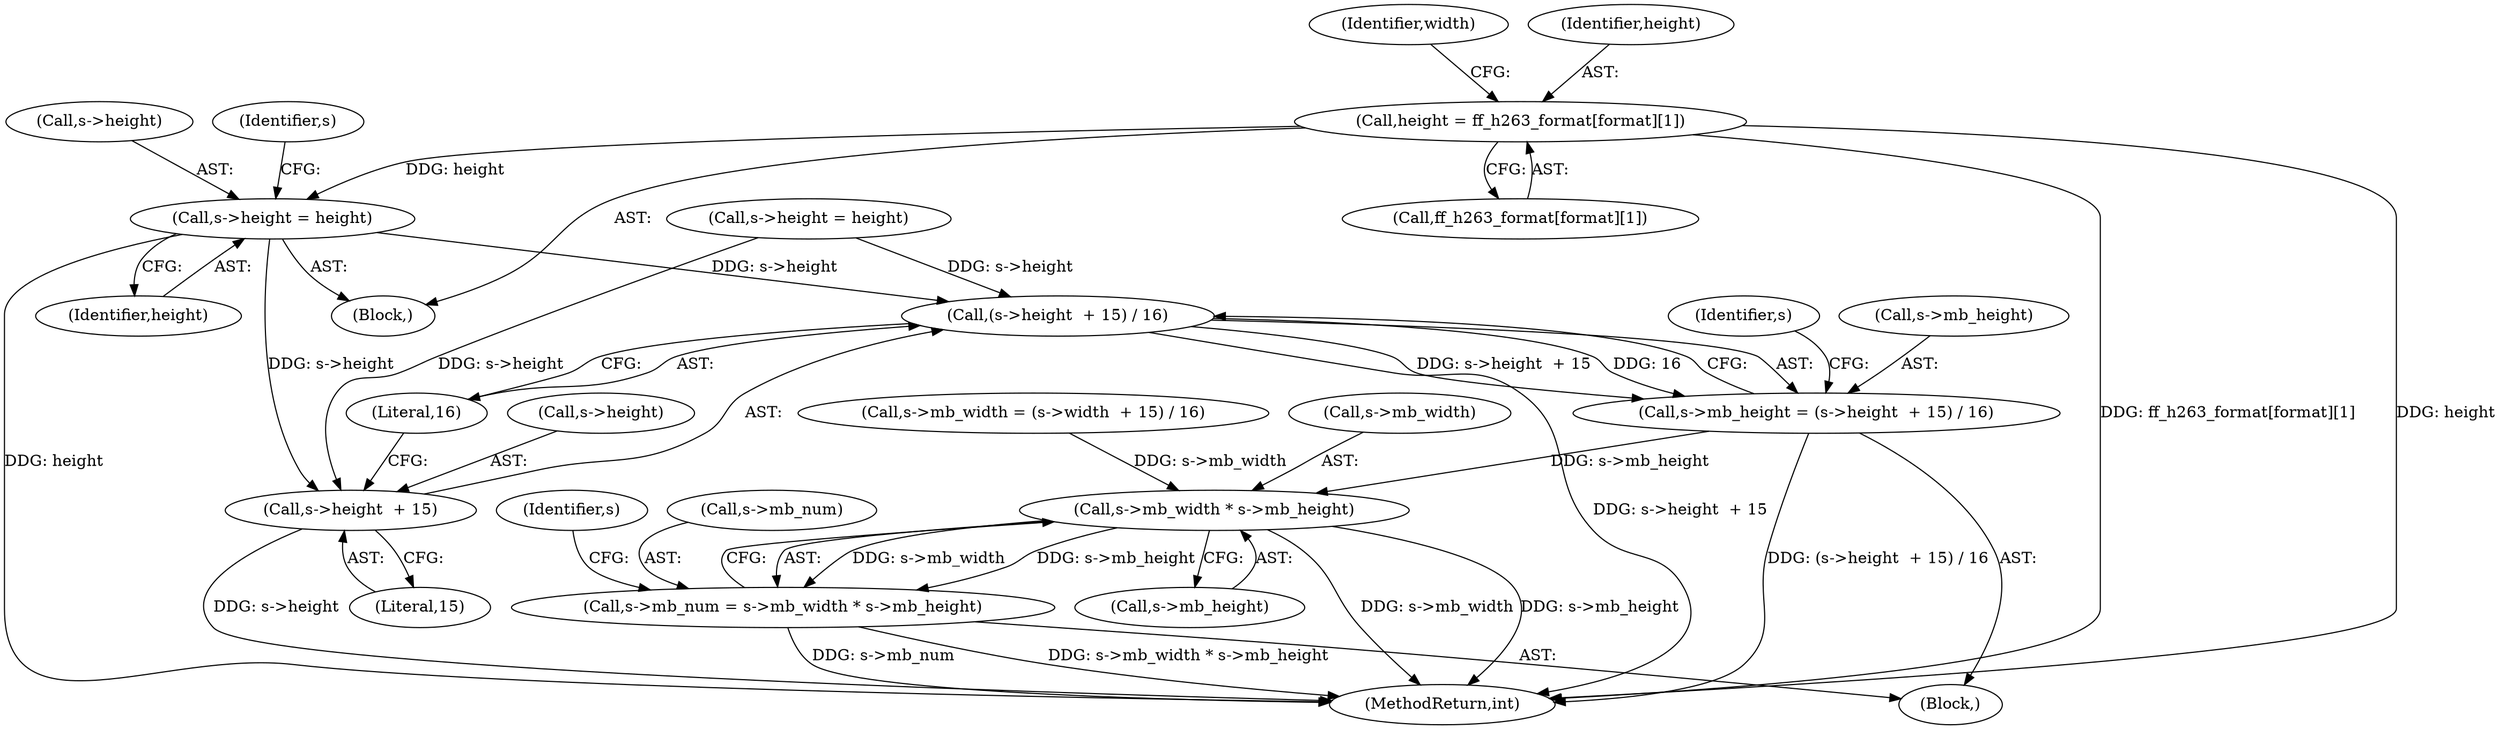 digraph "0_libav_0a49a62f998747cfa564d98d36a459fe70d3299b@pointer" {
"1000423" [label="(Call,s->height = height)"];
"1000319" [label="(Call,height = ff_h263_format[format][1])"];
"1001052" [label="(Call,(s->height  + 15) / 16)"];
"1001048" [label="(Call,s->mb_height = (s->height  + 15) / 16)"];
"1001063" [label="(Call,s->mb_width * s->mb_height)"];
"1001059" [label="(Call,s->mb_num = s->mb_width * s->mb_height)"];
"1001053" [label="(Call,s->height  + 15)"];
"1001063" [label="(Call,s->mb_width * s->mb_height)"];
"1001073" [label="(Identifier,s)"];
"1001064" [label="(Call,s->mb_width)"];
"1000855" [label="(Call,s->height = height)"];
"1001048" [label="(Call,s->mb_height = (s->height  + 15) / 16)"];
"1000306" [label="(Block,)"];
"1001060" [label="(Call,s->mb_num)"];
"1001053" [label="(Call,s->height  + 15)"];
"1001057" [label="(Literal,15)"];
"1001058" [label="(Literal,16)"];
"1001061" [label="(Identifier,s)"];
"1001054" [label="(Call,s->height)"];
"1001049" [label="(Call,s->mb_height)"];
"1001052" [label="(Call,(s->height  + 15) / 16)"];
"1000424" [label="(Call,s->height)"];
"1001059" [label="(Call,s->mb_num = s->mb_width * s->mb_height)"];
"1001092" [label="(MethodReturn,int)"];
"1000136" [label="(Block,)"];
"1000319" [label="(Call,height = ff_h263_format[format][1])"];
"1000328" [label="(Identifier,width)"];
"1000321" [label="(Call,ff_h263_format[format][1])"];
"1000427" [label="(Identifier,height)"];
"1000320" [label="(Identifier,height)"];
"1001067" [label="(Call,s->mb_height)"];
"1000423" [label="(Call,s->height = height)"];
"1001039" [label="(Identifier,s)"];
"1001037" [label="(Call,s->mb_width = (s->width  + 15) / 16)"];
"1000423" -> "1000306"  [label="AST: "];
"1000423" -> "1000427"  [label="CFG: "];
"1000424" -> "1000423"  [label="AST: "];
"1000427" -> "1000423"  [label="AST: "];
"1001039" -> "1000423"  [label="CFG: "];
"1000423" -> "1001092"  [label="DDG: height"];
"1000319" -> "1000423"  [label="DDG: height"];
"1000423" -> "1001052"  [label="DDG: s->height"];
"1000423" -> "1001053"  [label="DDG: s->height"];
"1000319" -> "1000306"  [label="AST: "];
"1000319" -> "1000321"  [label="CFG: "];
"1000320" -> "1000319"  [label="AST: "];
"1000321" -> "1000319"  [label="AST: "];
"1000328" -> "1000319"  [label="CFG: "];
"1000319" -> "1001092"  [label="DDG: ff_h263_format[format][1]"];
"1000319" -> "1001092"  [label="DDG: height"];
"1001052" -> "1001048"  [label="AST: "];
"1001052" -> "1001058"  [label="CFG: "];
"1001053" -> "1001052"  [label="AST: "];
"1001058" -> "1001052"  [label="AST: "];
"1001048" -> "1001052"  [label="CFG: "];
"1001052" -> "1001092"  [label="DDG: s->height  + 15"];
"1001052" -> "1001048"  [label="DDG: s->height  + 15"];
"1001052" -> "1001048"  [label="DDG: 16"];
"1000855" -> "1001052"  [label="DDG: s->height"];
"1001048" -> "1000136"  [label="AST: "];
"1001049" -> "1001048"  [label="AST: "];
"1001061" -> "1001048"  [label="CFG: "];
"1001048" -> "1001092"  [label="DDG: (s->height  + 15) / 16"];
"1001048" -> "1001063"  [label="DDG: s->mb_height"];
"1001063" -> "1001059"  [label="AST: "];
"1001063" -> "1001067"  [label="CFG: "];
"1001064" -> "1001063"  [label="AST: "];
"1001067" -> "1001063"  [label="AST: "];
"1001059" -> "1001063"  [label="CFG: "];
"1001063" -> "1001092"  [label="DDG: s->mb_width"];
"1001063" -> "1001092"  [label="DDG: s->mb_height"];
"1001063" -> "1001059"  [label="DDG: s->mb_width"];
"1001063" -> "1001059"  [label="DDG: s->mb_height"];
"1001037" -> "1001063"  [label="DDG: s->mb_width"];
"1001059" -> "1000136"  [label="AST: "];
"1001060" -> "1001059"  [label="AST: "];
"1001073" -> "1001059"  [label="CFG: "];
"1001059" -> "1001092"  [label="DDG: s->mb_width * s->mb_height"];
"1001059" -> "1001092"  [label="DDG: s->mb_num"];
"1001053" -> "1001057"  [label="CFG: "];
"1001054" -> "1001053"  [label="AST: "];
"1001057" -> "1001053"  [label="AST: "];
"1001058" -> "1001053"  [label="CFG: "];
"1001053" -> "1001092"  [label="DDG: s->height"];
"1000855" -> "1001053"  [label="DDG: s->height"];
}
